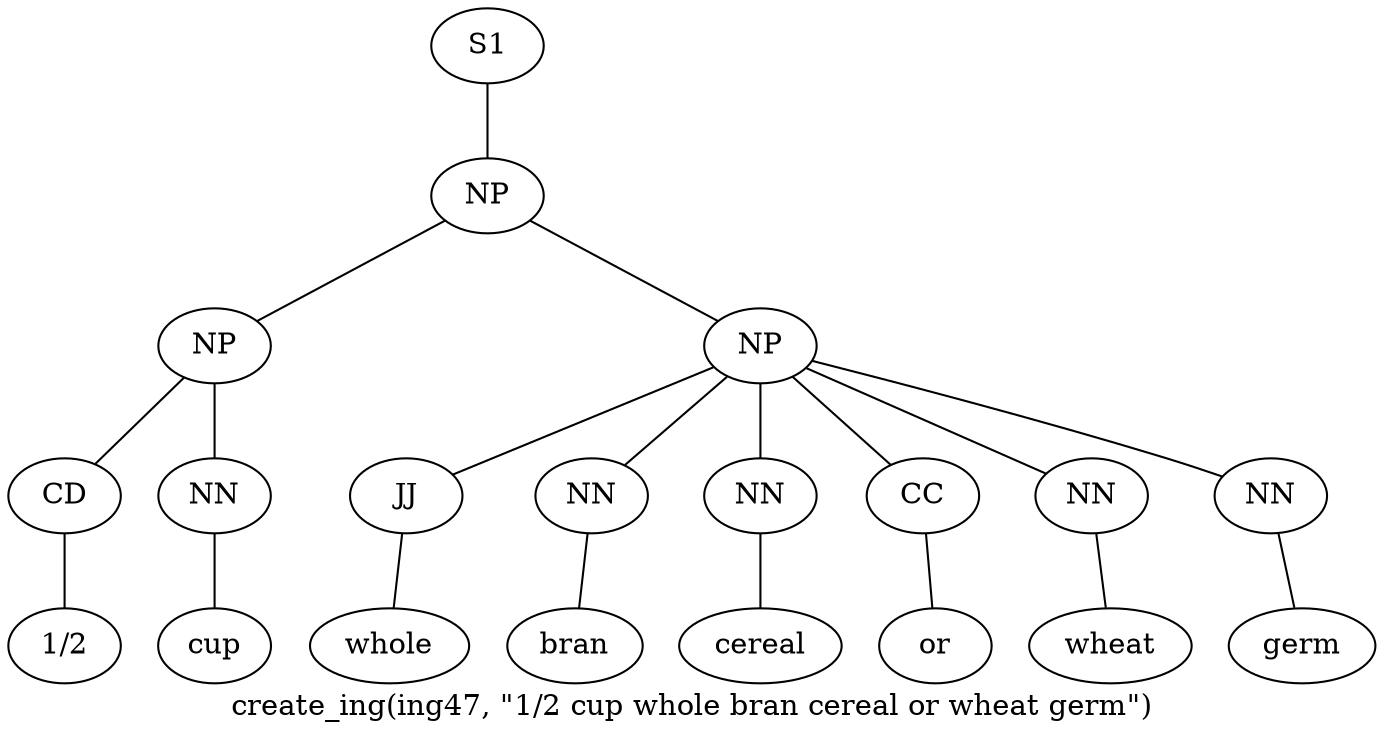 graph SyntaxGraph {
	label = "create_ing(ing47, \"1/2 cup whole bran cereal or wheat germ\")";
	Node0 [label="S1"];
	Node1 [label="NP"];
	Node2 [label="NP"];
	Node3 [label="CD"];
	Node4 [label="1/2"];
	Node5 [label="NN"];
	Node6 [label="cup"];
	Node7 [label="NP"];
	Node8 [label="JJ"];
	Node9 [label="whole"];
	Node10 [label="NN"];
	Node11 [label="bran"];
	Node12 [label="NN"];
	Node13 [label="cereal"];
	Node14 [label="CC"];
	Node15 [label="or"];
	Node16 [label="NN"];
	Node17 [label="wheat"];
	Node18 [label="NN"];
	Node19 [label="germ"];

	Node0 -- Node1;
	Node1 -- Node2;
	Node1 -- Node7;
	Node2 -- Node3;
	Node2 -- Node5;
	Node3 -- Node4;
	Node5 -- Node6;
	Node7 -- Node8;
	Node7 -- Node10;
	Node7 -- Node12;
	Node7 -- Node14;
	Node7 -- Node16;
	Node7 -- Node18;
	Node8 -- Node9;
	Node10 -- Node11;
	Node12 -- Node13;
	Node14 -- Node15;
	Node16 -- Node17;
	Node18 -- Node19;
}